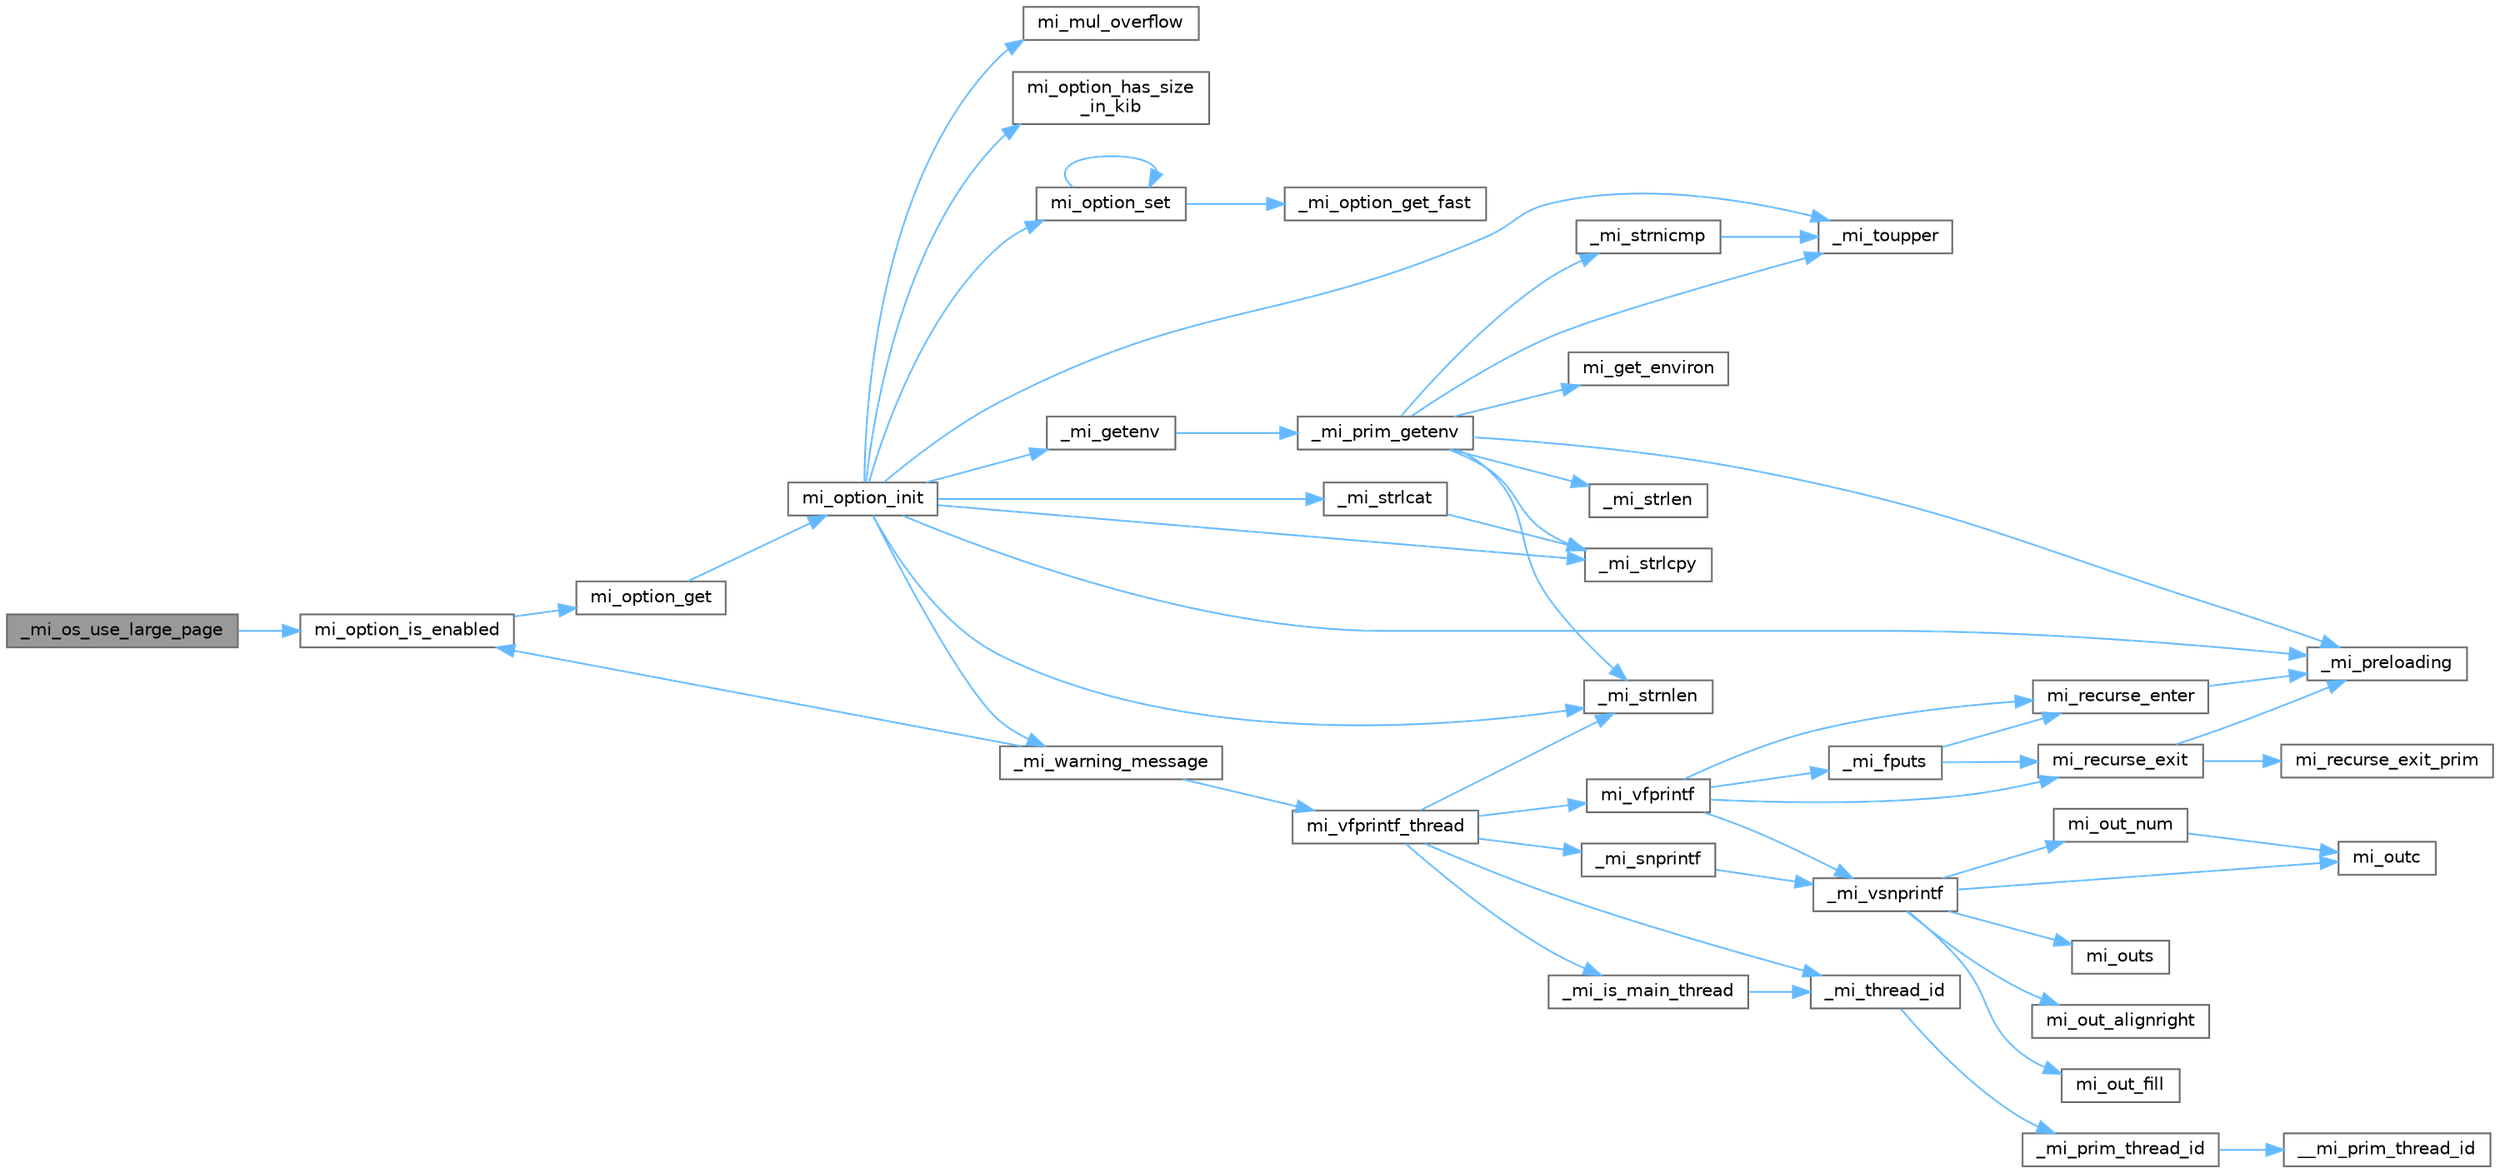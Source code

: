 digraph "_mi_os_use_large_page"
{
 // LATEX_PDF_SIZE
  bgcolor="transparent";
  edge [fontname=Helvetica,fontsize=10,labelfontname=Helvetica,labelfontsize=10];
  node [fontname=Helvetica,fontsize=10,shape=box,height=0.2,width=0.4];
  rankdir="LR";
  Node1 [id="Node000001",label="_mi_os_use_large_page",height=0.2,width=0.4,color="gray40", fillcolor="grey60", style="filled", fontcolor="black",tooltip=" "];
  Node1 -> Node2 [id="edge52_Node000001_Node000002",color="steelblue1",style="solid",tooltip=" "];
  Node2 [id="Node000002",label="mi_option_is_enabled",height=0.2,width=0.4,color="grey40", fillcolor="white", style="filled",URL="$group__options.html#ga459ad98f18b3fc9275474807fe0ca188",tooltip=" "];
  Node2 -> Node3 [id="edge53_Node000002_Node000003",color="steelblue1",style="solid",tooltip=" "];
  Node3 [id="Node000003",label="mi_option_get",height=0.2,width=0.4,color="grey40", fillcolor="white", style="filled",URL="$group__options.html#ga7e8af195cc81d3fa64ccf2662caa565a",tooltip=" "];
  Node3 -> Node4 [id="edge54_Node000003_Node000004",color="steelblue1",style="solid",tooltip=" "];
  Node4 [id="Node000004",label="mi_option_init",height=0.2,width=0.4,color="grey40", fillcolor="white", style="filled",URL="$options_8c.html#a61970c5b942f29a5dea8a39742421cfe",tooltip=" "];
  Node4 -> Node5 [id="edge55_Node000004_Node000005",color="steelblue1",style="solid",tooltip=" "];
  Node5 [id="Node000005",label="_mi_getenv",height=0.2,width=0.4,color="grey40", fillcolor="white", style="filled",URL="$libc_8c.html#ae24e3d9662cc4cc3277fa0f31359b3ee",tooltip=" "];
  Node5 -> Node6 [id="edge56_Node000005_Node000006",color="steelblue1",style="solid",tooltip=" "];
  Node6 [id="Node000006",label="_mi_prim_getenv",height=0.2,width=0.4,color="grey40", fillcolor="white", style="filled",URL="$windows_2prim_8c.html#a83ac99612f318532560ffc033ee18d59",tooltip=" "];
  Node6 -> Node7 [id="edge57_Node000006_Node000007",color="steelblue1",style="solid",tooltip=" "];
  Node7 [id="Node000007",label="_mi_preloading",height=0.2,width=0.4,color="grey40", fillcolor="white", style="filled",URL="$_e_a_s_t_l_2packages_2mimalloc_2src_2init_8c.html#a404be8b4c0576588270fde0b2a4d7832",tooltip=" "];
  Node6 -> Node8 [id="edge58_Node000006_Node000008",color="steelblue1",style="solid",tooltip=" "];
  Node8 [id="Node000008",label="_mi_strlcpy",height=0.2,width=0.4,color="grey40", fillcolor="white", style="filled",URL="$libc_8c.html#a17a9534829be8a086014bf2a2792154f",tooltip=" "];
  Node6 -> Node9 [id="edge59_Node000006_Node000009",color="steelblue1",style="solid",tooltip=" "];
  Node9 [id="Node000009",label="_mi_strlen",height=0.2,width=0.4,color="grey40", fillcolor="white", style="filled",URL="$libc_8c.html#a70fc9bbb723b024221706d118be42bfc",tooltip=" "];
  Node6 -> Node10 [id="edge60_Node000006_Node000010",color="steelblue1",style="solid",tooltip=" "];
  Node10 [id="Node000010",label="_mi_strnicmp",height=0.2,width=0.4,color="grey40", fillcolor="white", style="filled",URL="$libc_8c.html#a0263a76ab329c76a3e9dd758126389d5",tooltip=" "];
  Node10 -> Node11 [id="edge61_Node000010_Node000011",color="steelblue1",style="solid",tooltip=" "];
  Node11 [id="Node000011",label="_mi_toupper",height=0.2,width=0.4,color="grey40", fillcolor="white", style="filled",URL="$libc_8c.html#a0d811385427149f1ea8637c8fab1fd07",tooltip=" "];
  Node6 -> Node12 [id="edge62_Node000006_Node000012",color="steelblue1",style="solid",tooltip=" "];
  Node12 [id="Node000012",label="_mi_strnlen",height=0.2,width=0.4,color="grey40", fillcolor="white", style="filled",URL="$libc_8c.html#ae8577fe0d9bbe3fb90d2169caa1af943",tooltip=" "];
  Node6 -> Node11 [id="edge63_Node000006_Node000011",color="steelblue1",style="solid",tooltip=" "];
  Node6 -> Node13 [id="edge64_Node000006_Node000013",color="steelblue1",style="solid",tooltip=" "];
  Node13 [id="Node000013",label="mi_get_environ",height=0.2,width=0.4,color="grey40", fillcolor="white", style="filled",URL="$unix_2prim_8c.html#a11e720e003c887e5028665097ce7735f",tooltip=" "];
  Node4 -> Node7 [id="edge65_Node000004_Node000007",color="steelblue1",style="solid",tooltip=" "];
  Node4 -> Node14 [id="edge66_Node000004_Node000014",color="steelblue1",style="solid",tooltip=" "];
  Node14 [id="Node000014",label="_mi_strlcat",height=0.2,width=0.4,color="grey40", fillcolor="white", style="filled",URL="$libc_8c.html#a29572712fc70f836ac31d224d98ad41a",tooltip=" "];
  Node14 -> Node8 [id="edge67_Node000014_Node000008",color="steelblue1",style="solid",tooltip=" "];
  Node4 -> Node8 [id="edge68_Node000004_Node000008",color="steelblue1",style="solid",tooltip=" "];
  Node4 -> Node12 [id="edge69_Node000004_Node000012",color="steelblue1",style="solid",tooltip=" "];
  Node4 -> Node11 [id="edge70_Node000004_Node000011",color="steelblue1",style="solid",tooltip=" "];
  Node4 -> Node15 [id="edge71_Node000004_Node000015",color="steelblue1",style="solid",tooltip=" "];
  Node15 [id="Node000015",label="_mi_warning_message",height=0.2,width=0.4,color="grey40", fillcolor="white", style="filled",URL="$options_8c.html#ac253cac2ca24fb63be7f4937ac620dc4",tooltip=" "];
  Node15 -> Node2 [id="edge72_Node000015_Node000002",color="steelblue1",style="solid",tooltip=" "];
  Node15 -> Node16 [id="edge73_Node000015_Node000016",color="steelblue1",style="solid",tooltip=" "];
  Node16 [id="Node000016",label="mi_vfprintf_thread",height=0.2,width=0.4,color="grey40", fillcolor="white", style="filled",URL="$options_8c.html#a4af8263c139d04a876914f39024a7424",tooltip=" "];
  Node16 -> Node17 [id="edge74_Node000016_Node000017",color="steelblue1",style="solid",tooltip=" "];
  Node17 [id="Node000017",label="_mi_is_main_thread",height=0.2,width=0.4,color="grey40", fillcolor="white", style="filled",URL="$_e_a_s_t_l_2packages_2mimalloc_2src_2init_8c.html#a008e0a28e7c86b15a04094d595e2c327",tooltip=" "];
  Node17 -> Node18 [id="edge75_Node000017_Node000018",color="steelblue1",style="solid",tooltip=" "];
  Node18 [id="Node000018",label="_mi_thread_id",height=0.2,width=0.4,color="grey40", fillcolor="white", style="filled",URL="$_e_a_s_t_l_2packages_2mimalloc_2src_2init_8c.html#a43068a36d7dea6ccf1e3558a27e22993",tooltip=" "];
  Node18 -> Node19 [id="edge76_Node000018_Node000019",color="steelblue1",style="solid",tooltip=" "];
  Node19 [id="Node000019",label="_mi_prim_thread_id",height=0.2,width=0.4,color="grey40", fillcolor="white", style="filled",URL="$prim_8h.html#a3875c92cbb791d0a7c69bc1fd2df6804",tooltip=" "];
  Node19 -> Node20 [id="edge77_Node000019_Node000020",color="steelblue1",style="solid",tooltip=" "];
  Node20 [id="Node000020",label="__mi_prim_thread_id",height=0.2,width=0.4,color="grey40", fillcolor="white", style="filled",URL="$prim_8h.html#a42ea20cb0253ec21dff5f6770927df20",tooltip=" "];
  Node16 -> Node21 [id="edge78_Node000016_Node000021",color="steelblue1",style="solid",tooltip=" "];
  Node21 [id="Node000021",label="_mi_snprintf",height=0.2,width=0.4,color="grey40", fillcolor="white", style="filled",URL="$libc_8c.html#a6c2f4673e3317f332571bc1bec18c49b",tooltip=" "];
  Node21 -> Node22 [id="edge79_Node000021_Node000022",color="steelblue1",style="solid",tooltip=" "];
  Node22 [id="Node000022",label="_mi_vsnprintf",height=0.2,width=0.4,color="grey40", fillcolor="white", style="filled",URL="$libc_8c.html#a8991188606f00dc8665aa14d8e7dab83",tooltip=" "];
  Node22 -> Node23 [id="edge80_Node000022_Node000023",color="steelblue1",style="solid",tooltip=" "];
  Node23 [id="Node000023",label="mi_out_alignright",height=0.2,width=0.4,color="grey40", fillcolor="white", style="filled",URL="$libc_8c.html#ad685676d3f84c5cd4dfa7827c23bd5f8",tooltip=" "];
  Node22 -> Node24 [id="edge81_Node000022_Node000024",color="steelblue1",style="solid",tooltip=" "];
  Node24 [id="Node000024",label="mi_out_fill",height=0.2,width=0.4,color="grey40", fillcolor="white", style="filled",URL="$libc_8c.html#aa0ad53a34be55c1788f02c39458eaae2",tooltip=" "];
  Node22 -> Node25 [id="edge82_Node000022_Node000025",color="steelblue1",style="solid",tooltip=" "];
  Node25 [id="Node000025",label="mi_out_num",height=0.2,width=0.4,color="grey40", fillcolor="white", style="filled",URL="$libc_8c.html#a94c4b54180b0199b5ccafd9873ebf4b6",tooltip=" "];
  Node25 -> Node26 [id="edge83_Node000025_Node000026",color="steelblue1",style="solid",tooltip=" "];
  Node26 [id="Node000026",label="mi_outc",height=0.2,width=0.4,color="grey40", fillcolor="white", style="filled",URL="$libc_8c.html#a623f4757c3652532d609471b123b2a38",tooltip=" "];
  Node22 -> Node26 [id="edge84_Node000022_Node000026",color="steelblue1",style="solid",tooltip=" "];
  Node22 -> Node27 [id="edge85_Node000022_Node000027",color="steelblue1",style="solid",tooltip=" "];
  Node27 [id="Node000027",label="mi_outs",height=0.2,width=0.4,color="grey40", fillcolor="white", style="filled",URL="$libc_8c.html#a1ffb38103615c2e8069c56410328ffe9",tooltip=" "];
  Node16 -> Node12 [id="edge86_Node000016_Node000012",color="steelblue1",style="solid",tooltip=" "];
  Node16 -> Node18 [id="edge87_Node000016_Node000018",color="steelblue1",style="solid",tooltip=" "];
  Node16 -> Node28 [id="edge88_Node000016_Node000028",color="steelblue1",style="solid",tooltip=" "];
  Node28 [id="Node000028",label="mi_vfprintf",height=0.2,width=0.4,color="grey40", fillcolor="white", style="filled",URL="$options_8c.html#a1f31f62f178fb5309451aa44c8d25327",tooltip=" "];
  Node28 -> Node29 [id="edge89_Node000028_Node000029",color="steelblue1",style="solid",tooltip=" "];
  Node29 [id="Node000029",label="_mi_fputs",height=0.2,width=0.4,color="grey40", fillcolor="white", style="filled",URL="$options_8c.html#a74eecad8676654f59f427a84ccc5c19d",tooltip=" "];
  Node29 -> Node30 [id="edge90_Node000029_Node000030",color="steelblue1",style="solid",tooltip=" "];
  Node30 [id="Node000030",label="mi_recurse_enter",height=0.2,width=0.4,color="grey40", fillcolor="white", style="filled",URL="$options_8c.html#a1fdb7bd3b10624ddeabe0988c52a1285",tooltip=" "];
  Node30 -> Node7 [id="edge91_Node000030_Node000007",color="steelblue1",style="solid",tooltip=" "];
  Node29 -> Node31 [id="edge92_Node000029_Node000031",color="steelblue1",style="solid",tooltip=" "];
  Node31 [id="Node000031",label="mi_recurse_exit",height=0.2,width=0.4,color="grey40", fillcolor="white", style="filled",URL="$options_8c.html#ae9c4fbdaa6fedca31b9c25dcb78112ae",tooltip=" "];
  Node31 -> Node7 [id="edge93_Node000031_Node000007",color="steelblue1",style="solid",tooltip=" "];
  Node31 -> Node32 [id="edge94_Node000031_Node000032",color="steelblue1",style="solid",tooltip=" "];
  Node32 [id="Node000032",label="mi_recurse_exit_prim",height=0.2,width=0.4,color="grey40", fillcolor="white", style="filled",URL="$options_8c.html#afa5ef675de035537efd679d53d629adc",tooltip=" "];
  Node28 -> Node22 [id="edge95_Node000028_Node000022",color="steelblue1",style="solid",tooltip=" "];
  Node28 -> Node30 [id="edge96_Node000028_Node000030",color="steelblue1",style="solid",tooltip=" "];
  Node28 -> Node31 [id="edge97_Node000028_Node000031",color="steelblue1",style="solid",tooltip=" "];
  Node4 -> Node33 [id="edge98_Node000004_Node000033",color="steelblue1",style="solid",tooltip=" "];
  Node33 [id="Node000033",label="mi_mul_overflow",height=0.2,width=0.4,color="grey40", fillcolor="white", style="filled",URL="$_e_a_s_t_l_2packages_2mimalloc_2include_2mimalloc_2internal_8h.html#abf06027911fbdc300901fb961a45e4d0",tooltip=" "];
  Node4 -> Node34 [id="edge99_Node000004_Node000034",color="steelblue1",style="solid",tooltip=" "];
  Node34 [id="Node000034",label="mi_option_has_size\l_in_kib",height=0.2,width=0.4,color="grey40", fillcolor="white", style="filled",URL="$options_8c.html#aee4ee640d854972d765c2896aa04270a",tooltip=" "];
  Node4 -> Node35 [id="edge100_Node000004_Node000035",color="steelblue1",style="solid",tooltip=" "];
  Node35 [id="Node000035",label="mi_option_set",height=0.2,width=0.4,color="grey40", fillcolor="white", style="filled",URL="$group__options.html#gaf84921c32375e25754dc2ee6a911fa60",tooltip=" "];
  Node35 -> Node36 [id="edge101_Node000035_Node000036",color="steelblue1",style="solid",tooltip=" "];
  Node36 [id="Node000036",label="_mi_option_get_fast",height=0.2,width=0.4,color="grey40", fillcolor="white", style="filled",URL="$options_8c.html#a1d96c2519367ba4bef4505cbd13aaec3",tooltip=" "];
  Node35 -> Node35 [id="edge102_Node000035_Node000035",color="steelblue1",style="solid",tooltip=" "];
}
